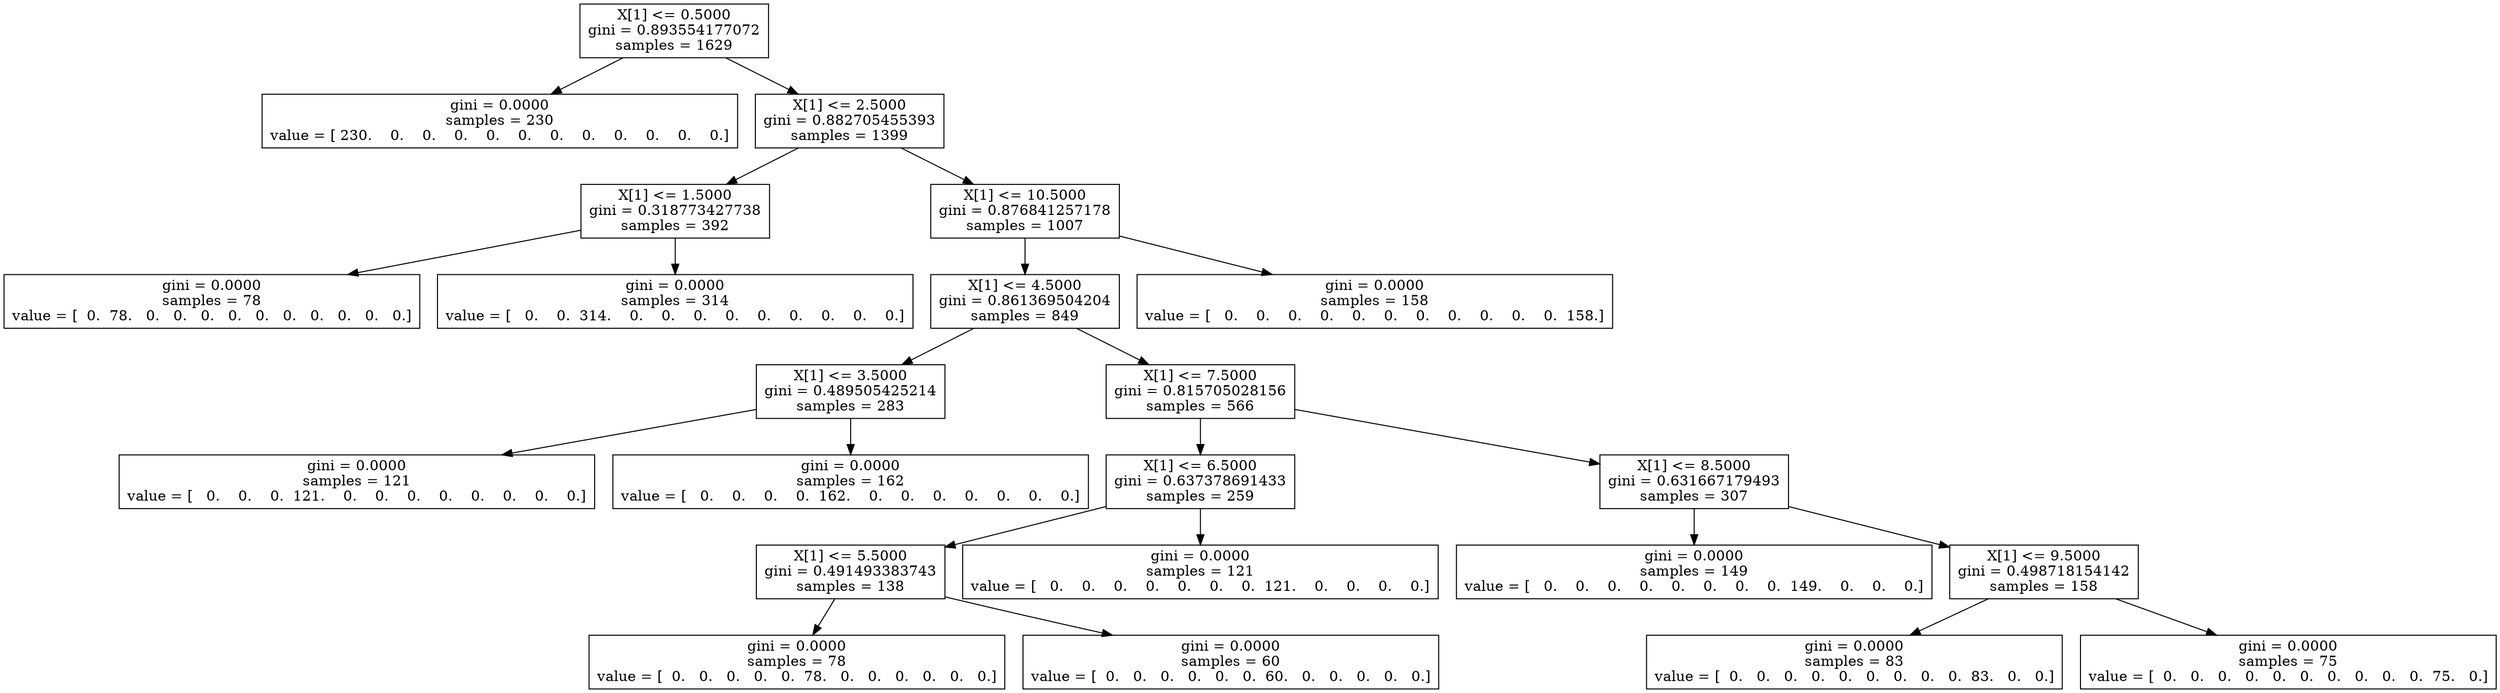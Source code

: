digraph Tree {
0 [label="X[1] <= 0.5000\ngini = 0.893554177072\nsamples = 1629", shape="box"] ;
1 [label="gini = 0.0000\nsamples = 230\nvalue = [ 230.    0.    0.    0.    0.    0.    0.    0.    0.    0.    0.    0.]", shape="box"] ;
0 -> 1 ;
2 [label="X[1] <= 2.5000\ngini = 0.882705455393\nsamples = 1399", shape="box"] ;
0 -> 2 ;
3 [label="X[1] <= 1.5000\ngini = 0.318773427738\nsamples = 392", shape="box"] ;
2 -> 3 ;
4 [label="gini = 0.0000\nsamples = 78\nvalue = [  0.  78.   0.   0.   0.   0.   0.   0.   0.   0.   0.   0.]", shape="box"] ;
3 -> 4 ;
5 [label="gini = 0.0000\nsamples = 314\nvalue = [   0.    0.  314.    0.    0.    0.    0.    0.    0.    0.    0.    0.]", shape="box"] ;
3 -> 5 ;
6 [label="X[1] <= 10.5000\ngini = 0.876841257178\nsamples = 1007", shape="box"] ;
2 -> 6 ;
7 [label="X[1] <= 4.5000\ngini = 0.861369504204\nsamples = 849", shape="box"] ;
6 -> 7 ;
8 [label="X[1] <= 3.5000\ngini = 0.489505425214\nsamples = 283", shape="box"] ;
7 -> 8 ;
9 [label="gini = 0.0000\nsamples = 121\nvalue = [   0.    0.    0.  121.    0.    0.    0.    0.    0.    0.    0.    0.]", shape="box"] ;
8 -> 9 ;
10 [label="gini = 0.0000\nsamples = 162\nvalue = [   0.    0.    0.    0.  162.    0.    0.    0.    0.    0.    0.    0.]", shape="box"] ;
8 -> 10 ;
11 [label="X[1] <= 7.5000\ngini = 0.815705028156\nsamples = 566", shape="box"] ;
7 -> 11 ;
12 [label="X[1] <= 6.5000\ngini = 0.637378691433\nsamples = 259", shape="box"] ;
11 -> 12 ;
13 [label="X[1] <= 5.5000\ngini = 0.491493383743\nsamples = 138", shape="box"] ;
12 -> 13 ;
14 [label="gini = 0.0000\nsamples = 78\nvalue = [  0.   0.   0.   0.   0.  78.   0.   0.   0.   0.   0.   0.]", shape="box"] ;
13 -> 14 ;
15 [label="gini = 0.0000\nsamples = 60\nvalue = [  0.   0.   0.   0.   0.   0.  60.   0.   0.   0.   0.   0.]", shape="box"] ;
13 -> 15 ;
16 [label="gini = 0.0000\nsamples = 121\nvalue = [   0.    0.    0.    0.    0.    0.    0.  121.    0.    0.    0.    0.]", shape="box"] ;
12 -> 16 ;
17 [label="X[1] <= 8.5000\ngini = 0.631667179493\nsamples = 307", shape="box"] ;
11 -> 17 ;
18 [label="gini = 0.0000\nsamples = 149\nvalue = [   0.    0.    0.    0.    0.    0.    0.    0.  149.    0.    0.    0.]", shape="box"] ;
17 -> 18 ;
19 [label="X[1] <= 9.5000\ngini = 0.498718154142\nsamples = 158", shape="box"] ;
17 -> 19 ;
20 [label="gini = 0.0000\nsamples = 83\nvalue = [  0.   0.   0.   0.   0.   0.   0.   0.   0.  83.   0.   0.]", shape="box"] ;
19 -> 20 ;
21 [label="gini = 0.0000\nsamples = 75\nvalue = [  0.   0.   0.   0.   0.   0.   0.   0.   0.   0.  75.   0.]", shape="box"] ;
19 -> 21 ;
22 [label="gini = 0.0000\nsamples = 158\nvalue = [   0.    0.    0.    0.    0.    0.    0.    0.    0.    0.    0.  158.]", shape="box"] ;
6 -> 22 ;
}